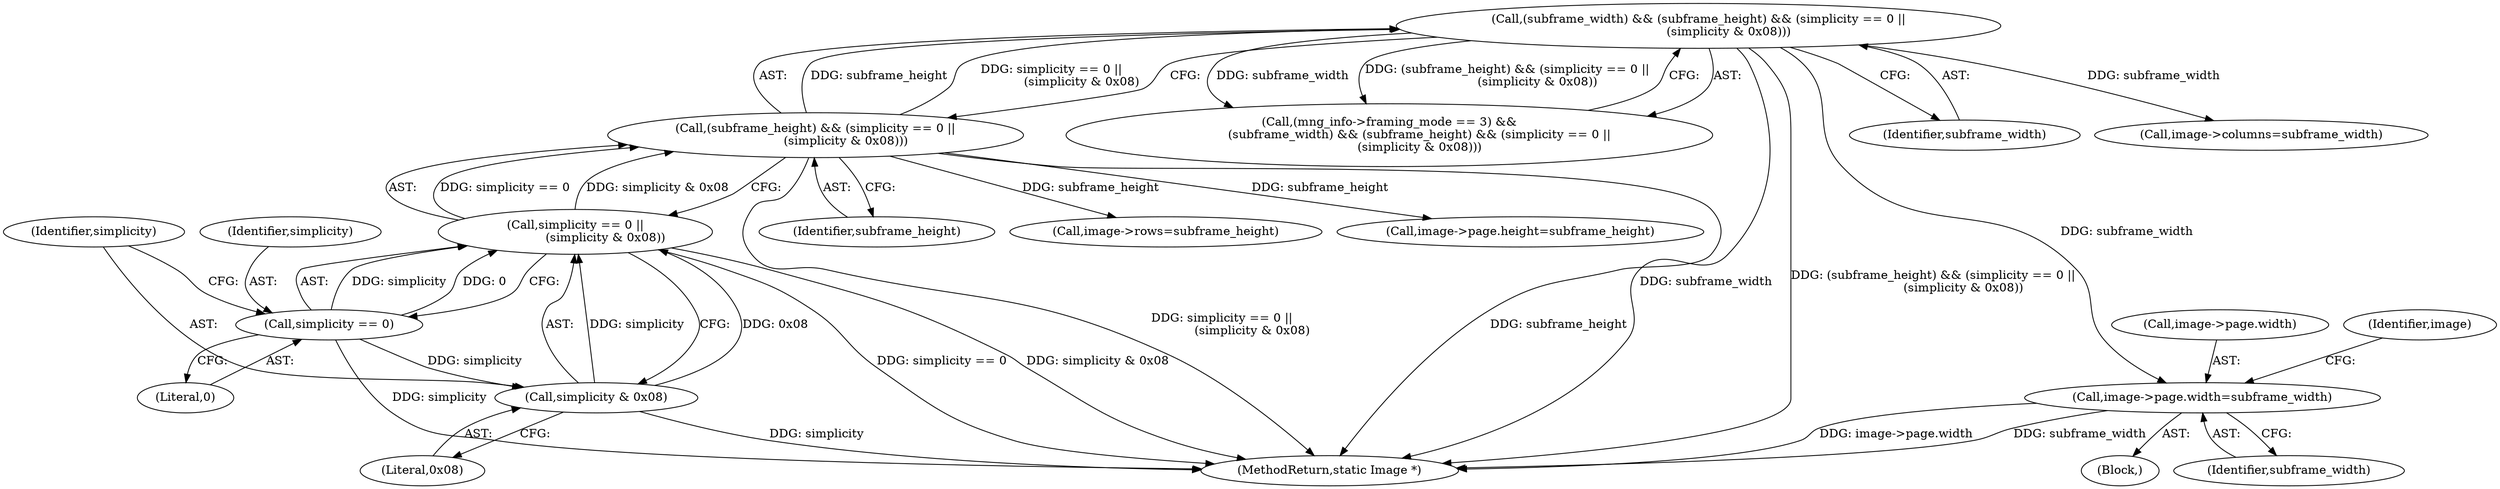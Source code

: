 digraph "0_ImageMagick_22e0310345499ffe906c604428f2a3a668942b05@pointer" {
"1004429" [label="(Call,image->page.width=subframe_width)"];
"1004350" [label="(Call,(subframe_width) && (subframe_height) && (simplicity == 0 ||\n                (simplicity & 0x08)))"];
"1004352" [label="(Call,(subframe_height) && (simplicity == 0 ||\n                (simplicity & 0x08)))"];
"1004354" [label="(Call,simplicity == 0 ||\n                (simplicity & 0x08))"];
"1004355" [label="(Call,simplicity == 0)"];
"1004358" [label="(Call,simplicity & 0x08)"];
"1004424" [label="(Call,image->rows=subframe_height)"];
"1004350" [label="(Call,(subframe_width) && (subframe_height) && (simplicity == 0 ||\n                (simplicity & 0x08)))"];
"1004430" [label="(Call,image->page.width)"];
"1004436" [label="(Call,image->page.height=subframe_height)"];
"1004429" [label="(Call,image->page.width=subframe_width)"];
"1004360" [label="(Literal,0x08)"];
"1004354" [label="(Call,simplicity == 0 ||\n                (simplicity & 0x08))"];
"1004358" [label="(Call,simplicity & 0x08)"];
"1004344" [label="(Call,(mng_info->framing_mode == 3) &&\n                (subframe_width) && (subframe_height) && (simplicity == 0 ||\n                (simplicity & 0x08)))"];
"1007383" [label="(MethodReturn,static Image *)"];
"1004355" [label="(Call,simplicity == 0)"];
"1004439" [label="(Identifier,image)"];
"1004351" [label="(Identifier,subframe_width)"];
"1004359" [label="(Identifier,simplicity)"];
"1004361" [label="(Block,)"];
"1004357" [label="(Literal,0)"];
"1004356" [label="(Identifier,simplicity)"];
"1004419" [label="(Call,image->columns=subframe_width)"];
"1004352" [label="(Call,(subframe_height) && (simplicity == 0 ||\n                (simplicity & 0x08)))"];
"1004435" [label="(Identifier,subframe_width)"];
"1004353" [label="(Identifier,subframe_height)"];
"1004429" -> "1004361"  [label="AST: "];
"1004429" -> "1004435"  [label="CFG: "];
"1004430" -> "1004429"  [label="AST: "];
"1004435" -> "1004429"  [label="AST: "];
"1004439" -> "1004429"  [label="CFG: "];
"1004429" -> "1007383"  [label="DDG: image->page.width"];
"1004429" -> "1007383"  [label="DDG: subframe_width"];
"1004350" -> "1004429"  [label="DDG: subframe_width"];
"1004350" -> "1004344"  [label="AST: "];
"1004350" -> "1004351"  [label="CFG: "];
"1004350" -> "1004352"  [label="CFG: "];
"1004351" -> "1004350"  [label="AST: "];
"1004352" -> "1004350"  [label="AST: "];
"1004344" -> "1004350"  [label="CFG: "];
"1004350" -> "1007383"  [label="DDG: subframe_width"];
"1004350" -> "1007383"  [label="DDG: (subframe_height) && (simplicity == 0 ||\n                (simplicity & 0x08))"];
"1004350" -> "1004344"  [label="DDG: subframe_width"];
"1004350" -> "1004344"  [label="DDG: (subframe_height) && (simplicity == 0 ||\n                (simplicity & 0x08))"];
"1004352" -> "1004350"  [label="DDG: subframe_height"];
"1004352" -> "1004350"  [label="DDG: simplicity == 0 ||\n                (simplicity & 0x08)"];
"1004350" -> "1004419"  [label="DDG: subframe_width"];
"1004352" -> "1004353"  [label="CFG: "];
"1004352" -> "1004354"  [label="CFG: "];
"1004353" -> "1004352"  [label="AST: "];
"1004354" -> "1004352"  [label="AST: "];
"1004352" -> "1007383"  [label="DDG: subframe_height"];
"1004352" -> "1007383"  [label="DDG: simplicity == 0 ||\n                (simplicity & 0x08)"];
"1004354" -> "1004352"  [label="DDG: simplicity == 0"];
"1004354" -> "1004352"  [label="DDG: simplicity & 0x08"];
"1004352" -> "1004424"  [label="DDG: subframe_height"];
"1004352" -> "1004436"  [label="DDG: subframe_height"];
"1004354" -> "1004355"  [label="CFG: "];
"1004354" -> "1004358"  [label="CFG: "];
"1004355" -> "1004354"  [label="AST: "];
"1004358" -> "1004354"  [label="AST: "];
"1004354" -> "1007383"  [label="DDG: simplicity == 0"];
"1004354" -> "1007383"  [label="DDG: simplicity & 0x08"];
"1004355" -> "1004354"  [label="DDG: simplicity"];
"1004355" -> "1004354"  [label="DDG: 0"];
"1004358" -> "1004354"  [label="DDG: simplicity"];
"1004358" -> "1004354"  [label="DDG: 0x08"];
"1004355" -> "1004357"  [label="CFG: "];
"1004356" -> "1004355"  [label="AST: "];
"1004357" -> "1004355"  [label="AST: "];
"1004359" -> "1004355"  [label="CFG: "];
"1004355" -> "1007383"  [label="DDG: simplicity"];
"1004355" -> "1004358"  [label="DDG: simplicity"];
"1004358" -> "1004360"  [label="CFG: "];
"1004359" -> "1004358"  [label="AST: "];
"1004360" -> "1004358"  [label="AST: "];
"1004358" -> "1007383"  [label="DDG: simplicity"];
}
